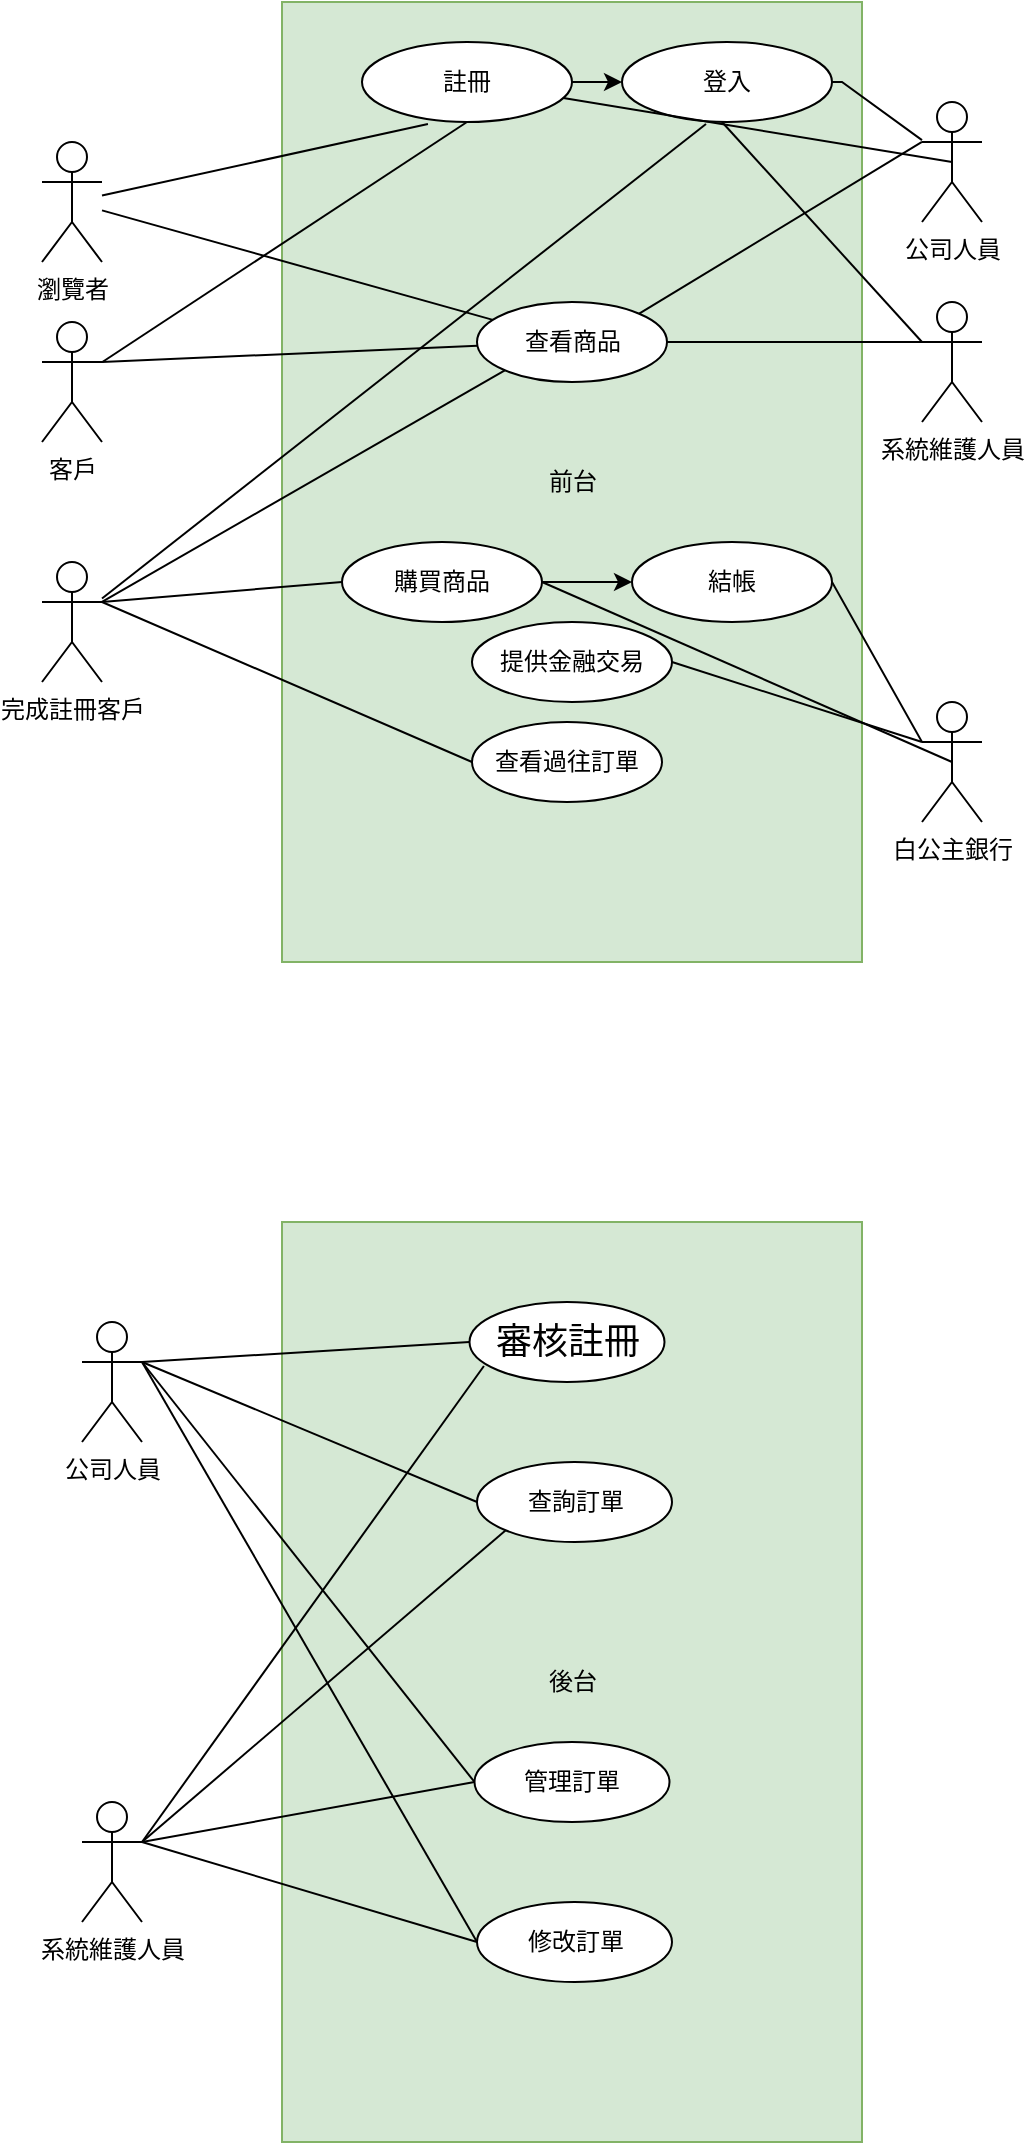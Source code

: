 <mxfile version="17.4.5" type="github" pages="3">
  <diagram id="V7DGzK6TTjDBdNX_tZ4m" name="(b) 小題">
    <mxGraphModel dx="1422" dy="794" grid="1" gridSize="10" guides="1" tooltips="1" connect="1" arrows="1" fold="1" page="1" pageScale="1" pageWidth="827" pageHeight="1169" math="0" shadow="0">
      <root>
        <mxCell id="0" />
        <mxCell id="1" parent="0" />
        <mxCell id="UZiSnXxRIDqqfNMUyTI3-9" value="客戶" style="shape=umlActor;verticalLabelPosition=bottom;verticalAlign=top;html=1;" vertex="1" parent="1">
          <mxGeometry x="110" y="180" width="30" height="60" as="geometry" />
        </mxCell>
        <mxCell id="UZiSnXxRIDqqfNMUyTI3-10" value="瀏覽者" style="shape=umlActor;verticalLabelPosition=bottom;verticalAlign=top;html=1;" vertex="1" parent="1">
          <mxGeometry x="110" y="90" width="30" height="60" as="geometry" />
        </mxCell>
        <mxCell id="UZiSnXxRIDqqfNMUyTI3-12" value="完成註冊客戶" style="shape=umlActor;verticalLabelPosition=bottom;verticalAlign=top;html=1;" vertex="1" parent="1">
          <mxGeometry x="110" y="300" width="30" height="60" as="geometry" />
        </mxCell>
        <mxCell id="UZiSnXxRIDqqfNMUyTI3-14" value="公司人員" style="shape=umlActor;verticalLabelPosition=bottom;verticalAlign=top;html=1;" vertex="1" parent="1">
          <mxGeometry x="550" y="70" width="30" height="60" as="geometry" />
        </mxCell>
        <mxCell id="UZiSnXxRIDqqfNMUyTI3-15" value="系統維護人員" style="shape=umlActor;verticalLabelPosition=bottom;verticalAlign=top;html=1;" vertex="1" parent="1">
          <mxGeometry x="550" y="170" width="30" height="60" as="geometry" />
        </mxCell>
        <mxCell id="UZiSnXxRIDqqfNMUyTI3-16" value="前台" style="html=1;fillColor=#d5e8d4;strokeColor=#82b366;" vertex="1" parent="1">
          <mxGeometry x="230" y="20" width="290" height="480" as="geometry" />
        </mxCell>
        <mxCell id="UZiSnXxRIDqqfNMUyTI3-21" value="" style="edgeStyle=orthogonalEdgeStyle;rounded=0;orthogonalLoop=1;jettySize=auto;html=1;" edge="1" parent="1" source="UZiSnXxRIDqqfNMUyTI3-17" target="UZiSnXxRIDqqfNMUyTI3-20">
          <mxGeometry relative="1" as="geometry" />
        </mxCell>
        <mxCell id="UZiSnXxRIDqqfNMUyTI3-17" value="註冊" style="ellipse;whiteSpace=wrap;html=1;" vertex="1" parent="1">
          <mxGeometry x="270" y="40" width="105" height="40" as="geometry" />
        </mxCell>
        <mxCell id="UZiSnXxRIDqqfNMUyTI3-20" value="登入" style="ellipse;whiteSpace=wrap;html=1;" vertex="1" parent="1">
          <mxGeometry x="400" y="40" width="105" height="40" as="geometry" />
        </mxCell>
        <mxCell id="UZiSnXxRIDqqfNMUyTI3-24" value="" style="endArrow=none;html=1;rounded=0;" edge="1" parent="1" source="UZiSnXxRIDqqfNMUyTI3-20" target="UZiSnXxRIDqqfNMUyTI3-14">
          <mxGeometry width="50" height="50" relative="1" as="geometry">
            <mxPoint x="390" y="430" as="sourcePoint" />
            <mxPoint x="440" y="380" as="targetPoint" />
            <Array as="points">
              <mxPoint x="510" y="60" />
            </Array>
          </mxGeometry>
        </mxCell>
        <mxCell id="UZiSnXxRIDqqfNMUyTI3-25" value="" style="endArrow=none;html=1;rounded=0;entryX=0.314;entryY=1.025;entryDx=0;entryDy=0;entryPerimeter=0;" edge="1" parent="1" source="UZiSnXxRIDqqfNMUyTI3-10" target="UZiSnXxRIDqqfNMUyTI3-17">
          <mxGeometry width="50" height="50" relative="1" as="geometry">
            <mxPoint x="160" y="150" as="sourcePoint" />
            <mxPoint x="210" y="100" as="targetPoint" />
          </mxGeometry>
        </mxCell>
        <mxCell id="UZiSnXxRIDqqfNMUyTI3-27" value="" style="endArrow=none;html=1;rounded=0;entryX=0.5;entryY=0.5;entryDx=0;entryDy=0;entryPerimeter=0;" edge="1" parent="1" source="UZiSnXxRIDqqfNMUyTI3-17" target="UZiSnXxRIDqqfNMUyTI3-14">
          <mxGeometry width="50" height="50" relative="1" as="geometry">
            <mxPoint x="690" y="120" as="sourcePoint" />
            <mxPoint x="480" y="110" as="targetPoint" />
          </mxGeometry>
        </mxCell>
        <mxCell id="UZiSnXxRIDqqfNMUyTI3-28" value="" style="endArrow=none;html=1;rounded=0;entryX=0.5;entryY=1;entryDx=0;entryDy=0;" edge="1" parent="1" source="UZiSnXxRIDqqfNMUyTI3-9" target="UZiSnXxRIDqqfNMUyTI3-17">
          <mxGeometry width="50" height="50" relative="1" as="geometry">
            <mxPoint x="150" y="240" as="sourcePoint" />
            <mxPoint x="200" y="190" as="targetPoint" />
          </mxGeometry>
        </mxCell>
        <mxCell id="UZiSnXxRIDqqfNMUyTI3-29" value="" style="endArrow=none;html=1;rounded=0;entryX=0.4;entryY=1.025;entryDx=0;entryDy=0;entryPerimeter=0;" edge="1" parent="1" source="UZiSnXxRIDqqfNMUyTI3-12" target="UZiSnXxRIDqqfNMUyTI3-20">
          <mxGeometry width="50" height="50" relative="1" as="geometry">
            <mxPoint x="140" y="320" as="sourcePoint" />
            <mxPoint x="190" y="270" as="targetPoint" />
          </mxGeometry>
        </mxCell>
        <mxCell id="UZiSnXxRIDqqfNMUyTI3-30" value="查看商品" style="ellipse;whiteSpace=wrap;html=1;" vertex="1" parent="1">
          <mxGeometry x="327.5" y="170" width="95" height="40" as="geometry" />
        </mxCell>
        <mxCell id="UZiSnXxRIDqqfNMUyTI3-31" value="" style="endArrow=none;html=1;rounded=0;" edge="1" parent="1" source="UZiSnXxRIDqqfNMUyTI3-10" target="UZiSnXxRIDqqfNMUyTI3-30">
          <mxGeometry width="50" height="50" relative="1" as="geometry">
            <mxPoint x="140" y="170" as="sourcePoint" />
            <mxPoint x="210.711" y="120" as="targetPoint" />
          </mxGeometry>
        </mxCell>
        <mxCell id="UZiSnXxRIDqqfNMUyTI3-32" value="" style="endArrow=none;html=1;rounded=0;exitX=1;exitY=0.333;exitDx=0;exitDy=0;exitPerimeter=0;" edge="1" parent="1" source="UZiSnXxRIDqqfNMUyTI3-9" target="UZiSnXxRIDqqfNMUyTI3-30">
          <mxGeometry width="50" height="50" relative="1" as="geometry">
            <mxPoint x="280" y="260" as="sourcePoint" />
            <mxPoint x="330" y="210" as="targetPoint" />
          </mxGeometry>
        </mxCell>
        <mxCell id="UZiSnXxRIDqqfNMUyTI3-33" value="" style="endArrow=none;html=1;rounded=0;exitX=1;exitY=0.333;exitDx=0;exitDy=0;exitPerimeter=0;entryX=0;entryY=1;entryDx=0;entryDy=0;" edge="1" parent="1" source="UZiSnXxRIDqqfNMUyTI3-12" target="UZiSnXxRIDqqfNMUyTI3-30">
          <mxGeometry width="50" height="50" relative="1" as="geometry">
            <mxPoint x="390" y="230" as="sourcePoint" />
            <mxPoint x="440" y="180" as="targetPoint" />
          </mxGeometry>
        </mxCell>
        <mxCell id="UZiSnXxRIDqqfNMUyTI3-34" value="" style="endArrow=none;html=1;rounded=0;entryX=0;entryY=0.333;entryDx=0;entryDy=0;entryPerimeter=0;exitX=1;exitY=0;exitDx=0;exitDy=0;" edge="1" parent="1" source="UZiSnXxRIDqqfNMUyTI3-30" target="UZiSnXxRIDqqfNMUyTI3-14">
          <mxGeometry width="50" height="50" relative="1" as="geometry">
            <mxPoint x="460" y="160" as="sourcePoint" />
            <mxPoint x="510" y="110" as="targetPoint" />
          </mxGeometry>
        </mxCell>
        <mxCell id="UZiSnXxRIDqqfNMUyTI3-35" value="" style="endArrow=none;html=1;rounded=0;entryX=0;entryY=0.333;entryDx=0;entryDy=0;entryPerimeter=0;exitX=1;exitY=0.5;exitDx=0;exitDy=0;" edge="1" parent="1" source="UZiSnXxRIDqqfNMUyTI3-30" target="UZiSnXxRIDqqfNMUyTI3-15">
          <mxGeometry width="50" height="50" relative="1" as="geometry">
            <mxPoint x="390" y="330" as="sourcePoint" />
            <mxPoint x="440" y="280" as="targetPoint" />
          </mxGeometry>
        </mxCell>
        <mxCell id="UZiSnXxRIDqqfNMUyTI3-36" value="" style="endArrow=none;html=1;rounded=0;entryX=0;entryY=0.333;entryDx=0;entryDy=0;entryPerimeter=0;" edge="1" parent="1" target="UZiSnXxRIDqqfNMUyTI3-15">
          <mxGeometry width="50" height="50" relative="1" as="geometry">
            <mxPoint x="450" y="80" as="sourcePoint" />
            <mxPoint x="440" y="280" as="targetPoint" />
          </mxGeometry>
        </mxCell>
        <mxCell id="UZiSnXxRIDqqfNMUyTI3-39" value="" style="edgeStyle=orthogonalEdgeStyle;rounded=0;orthogonalLoop=1;jettySize=auto;html=1;" edge="1" parent="1" source="UZiSnXxRIDqqfNMUyTI3-37" target="UZiSnXxRIDqqfNMUyTI3-38">
          <mxGeometry relative="1" as="geometry" />
        </mxCell>
        <mxCell id="UZiSnXxRIDqqfNMUyTI3-37" value="購買商品" style="ellipse;whiteSpace=wrap;html=1;" vertex="1" parent="1">
          <mxGeometry x="260" y="290" width="100" height="40" as="geometry" />
        </mxCell>
        <mxCell id="UZiSnXxRIDqqfNMUyTI3-38" value="結帳" style="ellipse;whiteSpace=wrap;html=1;" vertex="1" parent="1">
          <mxGeometry x="405" y="290" width="100" height="40" as="geometry" />
        </mxCell>
        <mxCell id="UZiSnXxRIDqqfNMUyTI3-40" value="" style="endArrow=none;html=1;rounded=0;exitX=1;exitY=0.333;exitDx=0;exitDy=0;exitPerimeter=0;entryX=0;entryY=0.5;entryDx=0;entryDy=0;" edge="1" parent="1" source="UZiSnXxRIDqqfNMUyTI3-12" target="UZiSnXxRIDqqfNMUyTI3-37">
          <mxGeometry width="50" height="50" relative="1" as="geometry">
            <mxPoint x="320" y="420" as="sourcePoint" />
            <mxPoint x="370" y="370" as="targetPoint" />
          </mxGeometry>
        </mxCell>
        <mxCell id="UZiSnXxRIDqqfNMUyTI3-41" value="白公主銀行" style="shape=umlActor;verticalLabelPosition=bottom;verticalAlign=top;html=1;" vertex="1" parent="1">
          <mxGeometry x="550" y="370" width="30" height="60" as="geometry" />
        </mxCell>
        <mxCell id="UZiSnXxRIDqqfNMUyTI3-42" value="提供金融交易" style="ellipse;whiteSpace=wrap;html=1;" vertex="1" parent="1">
          <mxGeometry x="325" y="330" width="100" height="40" as="geometry" />
        </mxCell>
        <mxCell id="UZiSnXxRIDqqfNMUyTI3-43" value="" style="endArrow=none;html=1;rounded=0;entryX=0;entryY=0.333;entryDx=0;entryDy=0;entryPerimeter=0;exitX=1;exitY=0.5;exitDx=0;exitDy=0;" edge="1" parent="1" source="UZiSnXxRIDqqfNMUyTI3-42" target="UZiSnXxRIDqqfNMUyTI3-41">
          <mxGeometry width="50" height="50" relative="1" as="geometry">
            <mxPoint x="390" y="330" as="sourcePoint" />
            <mxPoint x="440" y="280" as="targetPoint" />
          </mxGeometry>
        </mxCell>
        <mxCell id="UZiSnXxRIDqqfNMUyTI3-44" value="查看過往訂單" style="ellipse;whiteSpace=wrap;html=1;" vertex="1" parent="1">
          <mxGeometry x="325" y="380" width="95" height="40" as="geometry" />
        </mxCell>
        <mxCell id="UZiSnXxRIDqqfNMUyTI3-45" value="" style="endArrow=none;html=1;rounded=0;entryX=1;entryY=0.5;entryDx=0;entryDy=0;exitX=0;exitY=0.333;exitDx=0;exitDy=0;exitPerimeter=0;" edge="1" parent="1" source="UZiSnXxRIDqqfNMUyTI3-41" target="UZiSnXxRIDqqfNMUyTI3-38">
          <mxGeometry width="50" height="50" relative="1" as="geometry">
            <mxPoint x="390" y="330" as="sourcePoint" />
            <mxPoint x="440" y="280" as="targetPoint" />
          </mxGeometry>
        </mxCell>
        <mxCell id="UZiSnXxRIDqqfNMUyTI3-46" value="" style="endArrow=none;html=1;rounded=0;entryX=0;entryY=0.5;entryDx=0;entryDy=0;exitX=1;exitY=0.333;exitDx=0;exitDy=0;exitPerimeter=0;" edge="1" parent="1" source="UZiSnXxRIDqqfNMUyTI3-12" target="UZiSnXxRIDqqfNMUyTI3-44">
          <mxGeometry width="50" height="50" relative="1" as="geometry">
            <mxPoint x="390" y="330" as="sourcePoint" />
            <mxPoint x="440" y="280" as="targetPoint" />
          </mxGeometry>
        </mxCell>
        <mxCell id="UZiSnXxRIDqqfNMUyTI3-47" value="" style="endArrow=none;html=1;rounded=0;entryX=0.5;entryY=0.5;entryDx=0;entryDy=0;entryPerimeter=0;exitX=1;exitY=0.5;exitDx=0;exitDy=0;" edge="1" parent="1" source="UZiSnXxRIDqqfNMUyTI3-37" target="UZiSnXxRIDqqfNMUyTI3-41">
          <mxGeometry width="50" height="50" relative="1" as="geometry">
            <mxPoint x="390" y="329" as="sourcePoint" />
            <mxPoint x="440" y="280" as="targetPoint" />
          </mxGeometry>
        </mxCell>
        <mxCell id="UZiSnXxRIDqqfNMUyTI3-48" value="後台" style="html=1;fillColor=#d5e8d4;strokeColor=#82b366;" vertex="1" parent="1">
          <mxGeometry x="230" y="630" width="290" height="460" as="geometry" />
        </mxCell>
        <mxCell id="UZiSnXxRIDqqfNMUyTI3-49" value="公司人員" style="shape=umlActor;verticalLabelPosition=bottom;verticalAlign=top;html=1;" vertex="1" parent="1">
          <mxGeometry x="130" y="680" width="30" height="60" as="geometry" />
        </mxCell>
        <mxCell id="UZiSnXxRIDqqfNMUyTI3-50" value="系統維護人員" style="shape=umlActor;verticalLabelPosition=bottom;verticalAlign=top;html=1;" vertex="1" parent="1">
          <mxGeometry x="130" y="920" width="30" height="60" as="geometry" />
        </mxCell>
        <mxCell id="UZiSnXxRIDqqfNMUyTI3-51" value="&lt;div style=&quot;font-family: &amp;#34;consolas&amp;#34; , &amp;#34;courier new&amp;#34; , monospace ; font-size: 18px ; line-height: 24px&quot;&gt;審核註冊&lt;/div&gt;" style="ellipse;whiteSpace=wrap;html=1;" vertex="1" parent="1">
          <mxGeometry x="323.75" y="670" width="97.5" height="40" as="geometry" />
        </mxCell>
        <mxCell id="UZiSnXxRIDqqfNMUyTI3-52" value="修改訂單" style="ellipse;whiteSpace=wrap;html=1;" vertex="1" parent="1">
          <mxGeometry x="327.5" y="970" width="97.5" height="40" as="geometry" />
        </mxCell>
        <mxCell id="UZiSnXxRIDqqfNMUyTI3-53" value="管理訂單" style="ellipse;whiteSpace=wrap;html=1;" vertex="1" parent="1">
          <mxGeometry x="326.25" y="890" width="97.5" height="40" as="geometry" />
        </mxCell>
        <mxCell id="UZiSnXxRIDqqfNMUyTI3-54" value="查詢訂單" style="ellipse;whiteSpace=wrap;html=1;" vertex="1" parent="1">
          <mxGeometry x="327.5" y="750" width="97.5" height="40" as="geometry" />
        </mxCell>
        <mxCell id="UZiSnXxRIDqqfNMUyTI3-55" value="" style="endArrow=none;html=1;rounded=0;fontColor=#000000;entryX=0;entryY=0.5;entryDx=0;entryDy=0;exitX=1;exitY=0.333;exitDx=0;exitDy=0;exitPerimeter=0;" edge="1" parent="1" source="UZiSnXxRIDqqfNMUyTI3-49" target="UZiSnXxRIDqqfNMUyTI3-51">
          <mxGeometry width="50" height="50" relative="1" as="geometry">
            <mxPoint x="390" y="810" as="sourcePoint" />
            <mxPoint x="440" y="760" as="targetPoint" />
          </mxGeometry>
        </mxCell>
        <mxCell id="UZiSnXxRIDqqfNMUyTI3-56" value="" style="endArrow=none;html=1;rounded=0;fontColor=#000000;exitX=1;exitY=0.333;exitDx=0;exitDy=0;exitPerimeter=0;entryX=0;entryY=0.5;entryDx=0;entryDy=0;" edge="1" parent="1" source="UZiSnXxRIDqqfNMUyTI3-49" target="UZiSnXxRIDqqfNMUyTI3-54">
          <mxGeometry width="50" height="50" relative="1" as="geometry">
            <mxPoint x="180" y="750" as="sourcePoint" />
            <mxPoint x="230" y="700" as="targetPoint" />
          </mxGeometry>
        </mxCell>
        <mxCell id="UZiSnXxRIDqqfNMUyTI3-57" value="" style="endArrow=none;html=1;rounded=0;fontColor=#000000;entryX=0;entryY=0.5;entryDx=0;entryDy=0;" edge="1" parent="1" target="UZiSnXxRIDqqfNMUyTI3-53">
          <mxGeometry width="50" height="50" relative="1" as="geometry">
            <mxPoint x="160" y="700" as="sourcePoint" />
            <mxPoint x="440" y="760" as="targetPoint" />
          </mxGeometry>
        </mxCell>
        <mxCell id="UZiSnXxRIDqqfNMUyTI3-58" value="" style="endArrow=none;html=1;rounded=0;fontColor=#000000;entryX=0;entryY=0.5;entryDx=0;entryDy=0;" edge="1" parent="1" target="UZiSnXxRIDqqfNMUyTI3-52">
          <mxGeometry width="50" height="50" relative="1" as="geometry">
            <mxPoint x="160" y="700" as="sourcePoint" />
            <mxPoint x="440" y="760" as="targetPoint" />
          </mxGeometry>
        </mxCell>
        <mxCell id="UZiSnXxRIDqqfNMUyTI3-59" value="" style="endArrow=none;html=1;rounded=0;fontColor=#000000;exitX=0.074;exitY=0.8;exitDx=0;exitDy=0;exitPerimeter=0;entryX=1;entryY=0.333;entryDx=0;entryDy=0;entryPerimeter=0;" edge="1" parent="1" source="UZiSnXxRIDqqfNMUyTI3-51" target="UZiSnXxRIDqqfNMUyTI3-50">
          <mxGeometry width="50" height="50" relative="1" as="geometry">
            <mxPoint x="390" y="810" as="sourcePoint" />
            <mxPoint x="440" y="760" as="targetPoint" />
          </mxGeometry>
        </mxCell>
        <mxCell id="UZiSnXxRIDqqfNMUyTI3-60" value="" style="endArrow=none;html=1;rounded=0;fontColor=#000000;entryX=0;entryY=1;entryDx=0;entryDy=0;exitX=1;exitY=0.333;exitDx=0;exitDy=0;exitPerimeter=0;" edge="1" parent="1" source="UZiSnXxRIDqqfNMUyTI3-50" target="UZiSnXxRIDqqfNMUyTI3-54">
          <mxGeometry width="50" height="50" relative="1" as="geometry">
            <mxPoint x="390" y="810" as="sourcePoint" />
            <mxPoint x="440" y="760" as="targetPoint" />
          </mxGeometry>
        </mxCell>
        <mxCell id="UZiSnXxRIDqqfNMUyTI3-61" value="" style="endArrow=none;html=1;rounded=0;fontColor=#000000;exitX=0;exitY=0.5;exitDx=0;exitDy=0;" edge="1" parent="1" source="UZiSnXxRIDqqfNMUyTI3-53">
          <mxGeometry width="50" height="50" relative="1" as="geometry">
            <mxPoint x="390" y="810" as="sourcePoint" />
            <mxPoint x="160" y="940" as="targetPoint" />
          </mxGeometry>
        </mxCell>
        <mxCell id="UZiSnXxRIDqqfNMUyTI3-62" value="" style="endArrow=none;html=1;rounded=0;fontColor=#000000;entryX=0;entryY=0.5;entryDx=0;entryDy=0;" edge="1" parent="1" target="UZiSnXxRIDqqfNMUyTI3-52">
          <mxGeometry width="50" height="50" relative="1" as="geometry">
            <mxPoint x="160" y="940" as="sourcePoint" />
            <mxPoint x="440" y="760" as="targetPoint" />
          </mxGeometry>
        </mxCell>
      </root>
    </mxGraphModel>
  </diagram>
  <diagram id="BZPio_Jj3uGKRLuExNS9" name="(d) 小題">
    <mxGraphModel dx="1422" dy="689" grid="1" gridSize="10" guides="1" tooltips="1" connect="1" arrows="1" fold="1" page="1" pageScale="1" pageWidth="827" pageHeight="1169" math="0" shadow="0">
      <root>
        <mxCell id="Udvxj7O8KsXDByOM07qp-0" />
        <mxCell id="Udvxj7O8KsXDByOM07qp-1" parent="Udvxj7O8KsXDByOM07qp-0" />
      </root>
    </mxGraphModel>
  </diagram>
  <diagram id="FHXIc3Kpj9RXKwcUpcDl" name="(e) 小題">
    <mxGraphModel dx="1422" dy="689" grid="1" gridSize="10" guides="1" tooltips="1" connect="1" arrows="1" fold="1" page="1" pageScale="1" pageWidth="827" pageHeight="1169" math="0" shadow="0">
      <root>
        <mxCell id="0" />
        <mxCell id="1" parent="0" />
      </root>
    </mxGraphModel>
  </diagram>
</mxfile>
